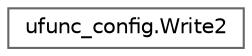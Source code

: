digraph "Graphical Class Hierarchy"
{
 // LATEX_PDF_SIZE
  bgcolor="transparent";
  edge [fontname=Helvetica,fontsize=10,labelfontname=Helvetica,labelfontsize=10];
  node [fontname=Helvetica,fontsize=10,shape=box,height=0.2,width=0.4];
  rankdir="LR";
  Node0 [id="Node000000",label="ufunc_config.Write2",height=0.2,width=0.4,color="grey40", fillcolor="white", style="filled",URL="$da/d93/classufunc__config_1_1Write2.html",tooltip=" "];
}
